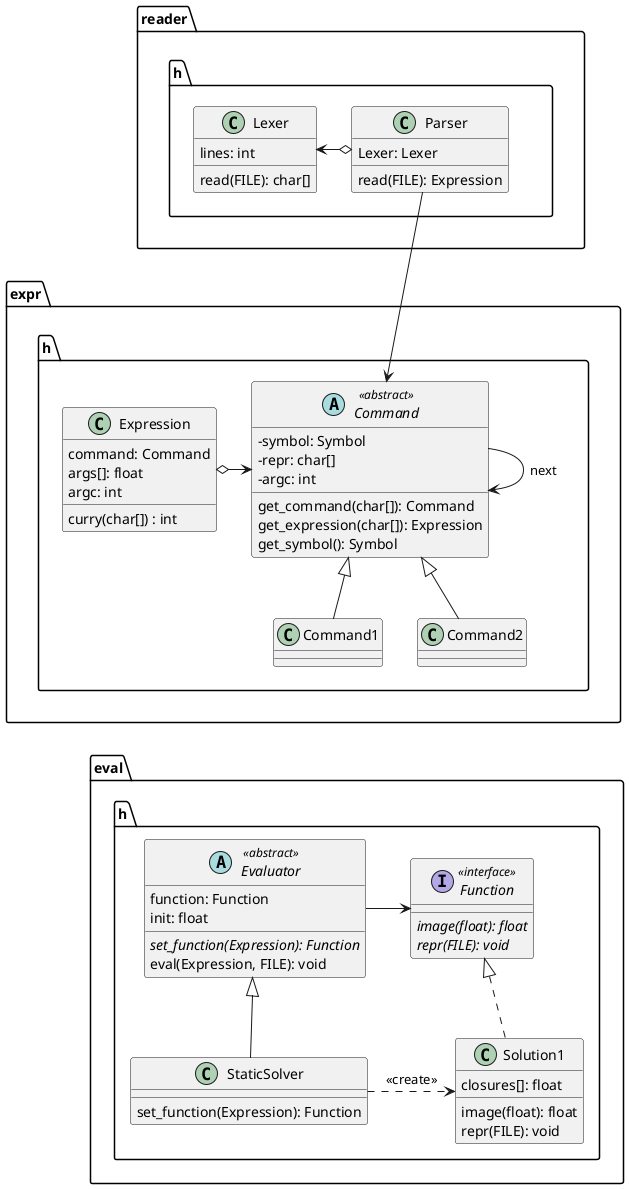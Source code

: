 @startuml laplace

!startsub Fowarding
reader.h.Parser o-left-> reader.h.Lexer 
!endsub

!startsub Factory
abstract eval.h.Evaluator <<abstract>>
interface eval.h.Function <<interface>>

eval.h.Evaluator <|-down- eval.h.StaticSolver
eval.h.Evaluator -right-> eval.h.Function
eval.h.Function <|.down. eval.h.Solution1
eval.h.StaticSolver .right.> eval.h.Solution1: <<create>>

eval.h.Evaluator : {abstract} set_function(Expression): Function
eval.h.StaticSolver : set_function(Expression): Function
eval.h.Function : {abstract} image(float): float
eval.h.Function : {abstract} repr(FILE): void
eval.h.Solution1 : image(float): float
eval.h.Solution1 : repr(FILE): void
!endsub

!startsub Chain
abstract expr.h.Command <<abstract>>

reader.h.Parser --> expr.h.Command
expr.h.Command --> expr.h.Command : next
expr.h.Command1 -up-|> expr.h.Command
expr.h.Command2 -up-|> expr.h.Command

expr.h.Command : get_command(char[]): Command
!endsub

expr.h.Expression o-right-> expr.h.Command 

reader.h.Parser : read(FILE): Expression 
reader.h.Parser : Lexer: Lexer
reader.h.Lexer : read(FILE): char[]
reader.h.Lexer : lines: int
expr.h.Expression : command: Command
expr.h.Expression : args[]: float
expr.h.Expression : argc: int
expr.h.Expression : curry(char[]) : int
expr.h.Command : -symbol: Symbol
expr.h.Command : -repr: char[]
expr.h.Command : -argc: int
expr.h.Command : get_expression(char[]): Expression
expr.h.Command : get_symbol(): Symbol
eval.h.Evaluator : function: Function
eval.h.Evaluator : init: float
eval.h.Evaluator : eval(Expression, FILE): void
eval.h.Solution1 : closures[]: float

reader.h -[hidden]down- expr.h
expr.h.Command2 -[hidden]down- eval.h.Function
skinparam classAttributeIconSize 0
@enduml